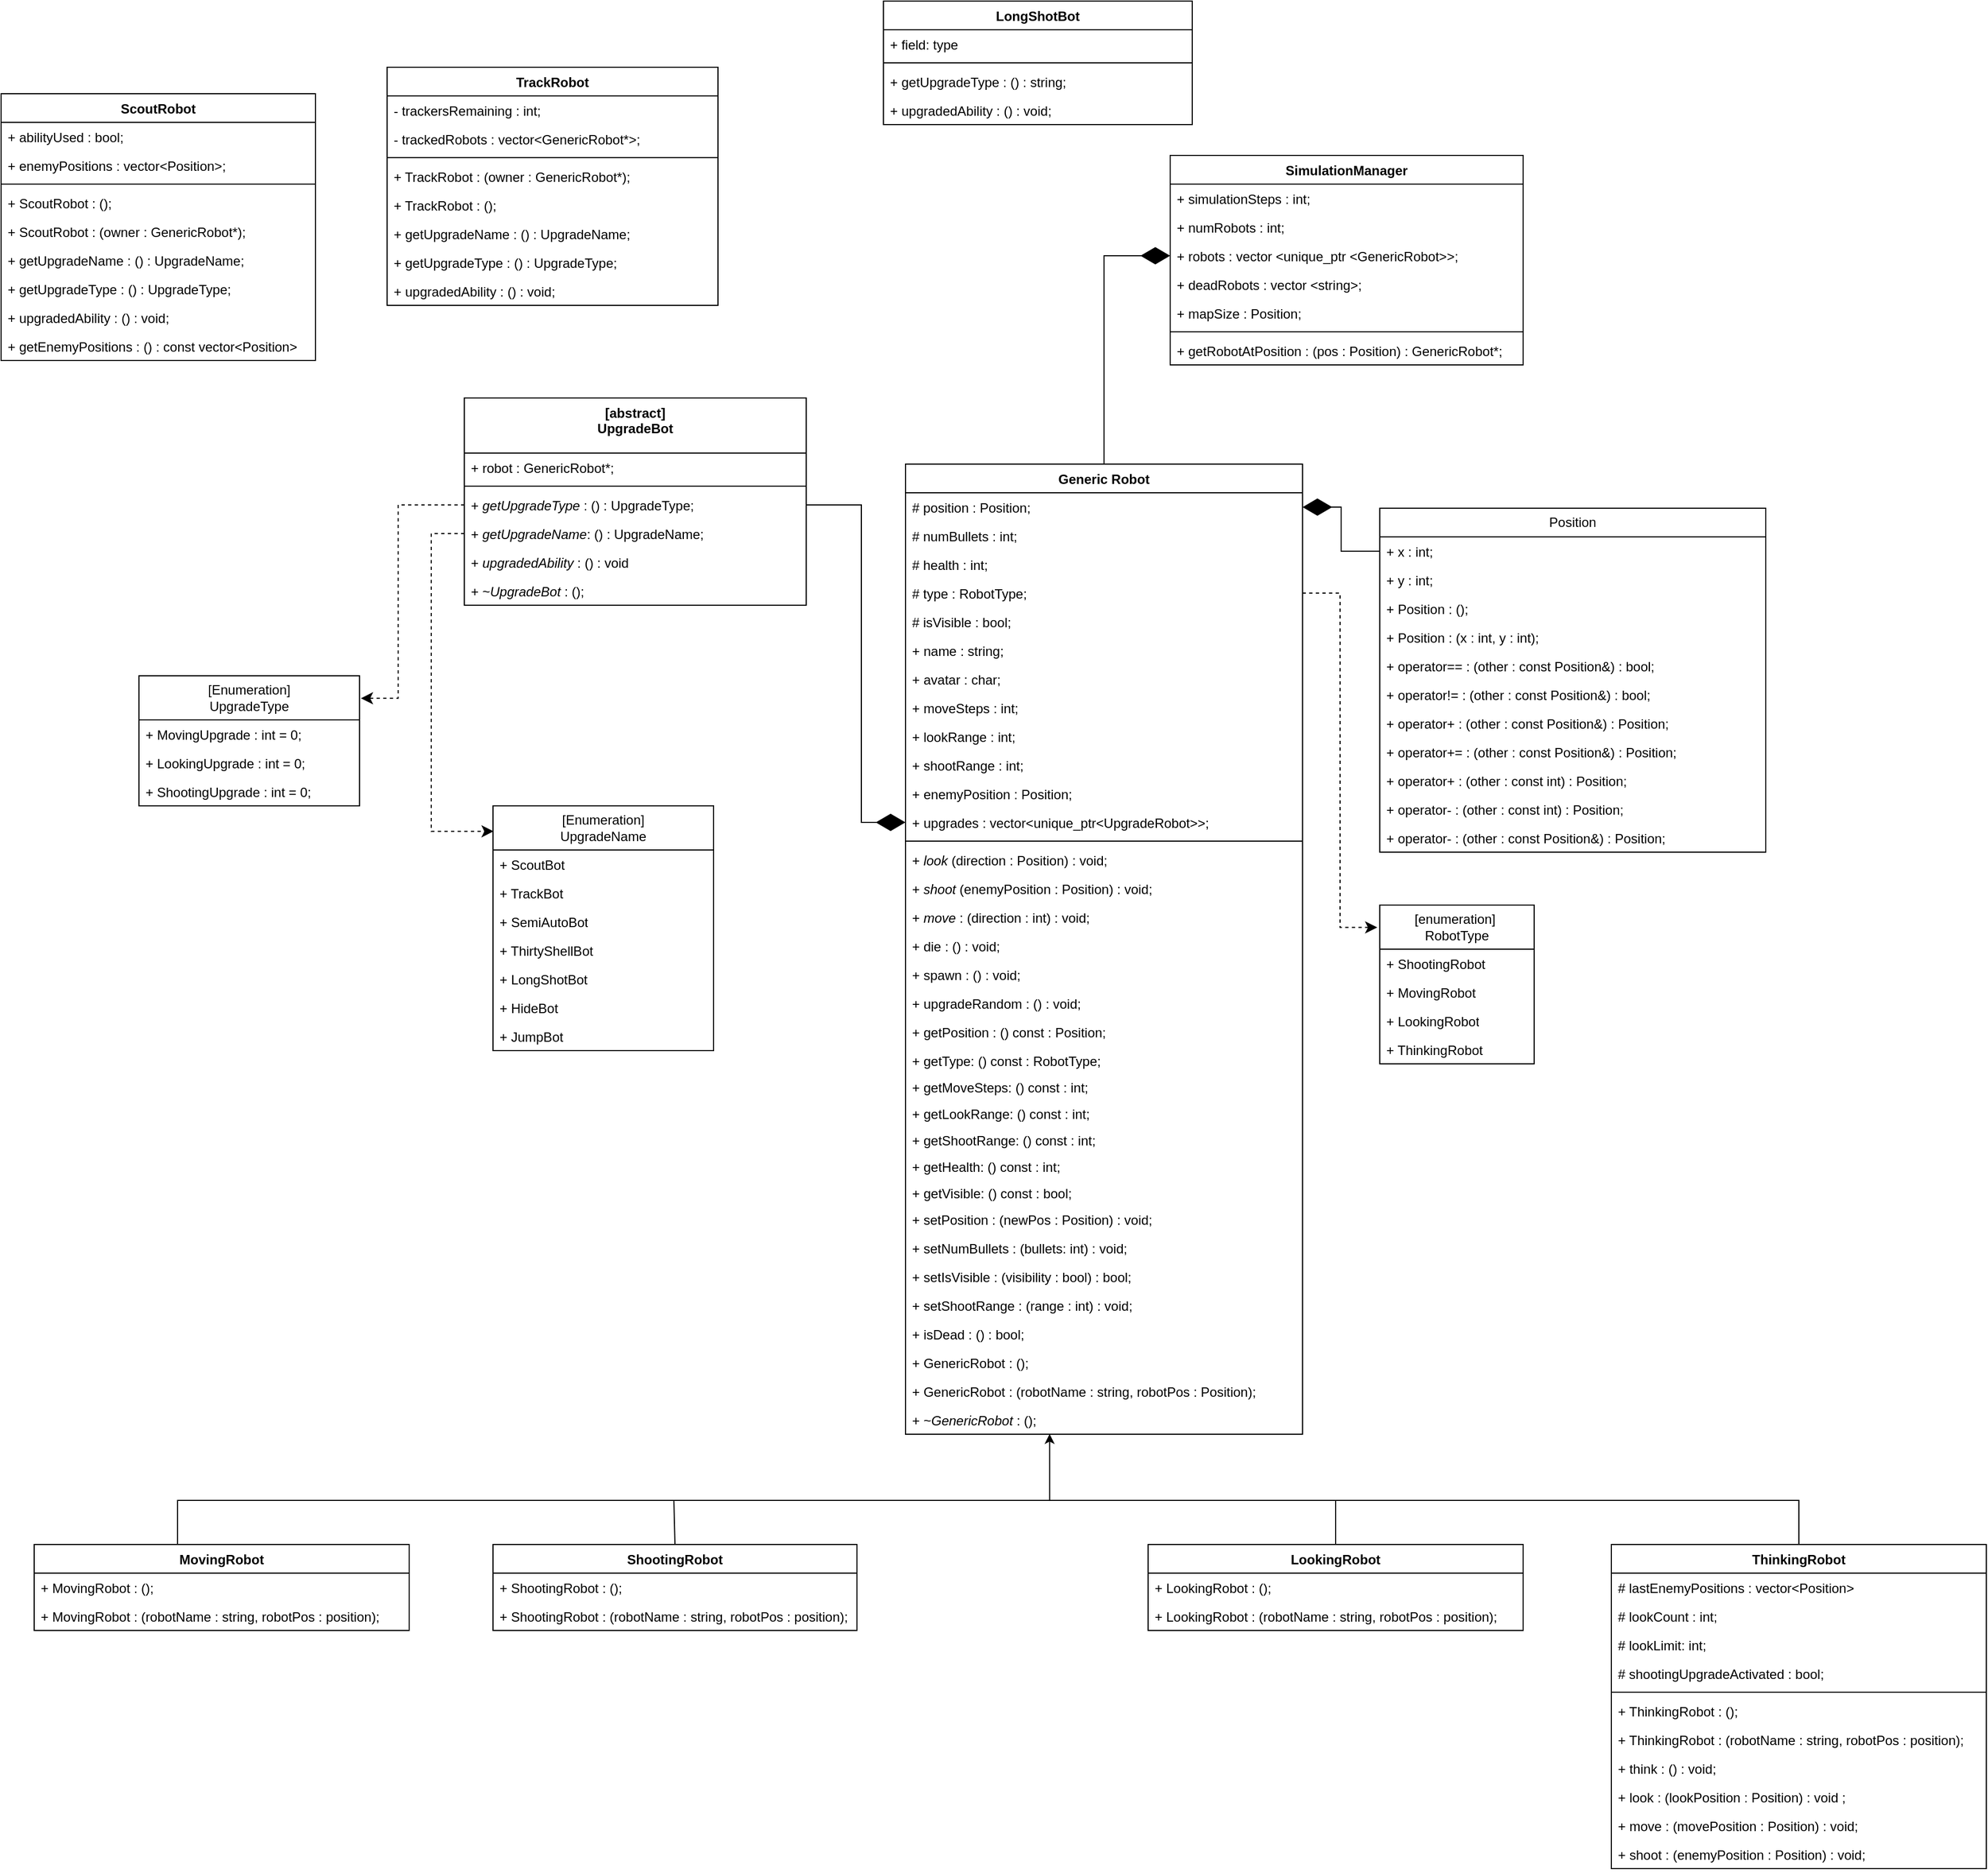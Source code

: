 <mxfile version="27.1.1">
  <diagram name="Page-1" id="opCcGq341DNbt-FzEkQ6">
    <mxGraphModel dx="1556" dy="1608" grid="1" gridSize="10" guides="1" tooltips="1" connect="1" arrows="1" fold="1" page="1" pageScale="1" pageWidth="850" pageHeight="1100" math="0" shadow="0">
      <root>
        <mxCell id="0" />
        <mxCell id="1" parent="0" />
        <mxCell id="jo4CeBIh-6-iTtw7Tc6J-8" value="Generic Robot" style="swimlane;fontStyle=1;align=center;verticalAlign=top;childLayout=stackLayout;horizontal=1;startSize=26;horizontalStack=0;resizeParent=1;resizeParentMax=0;resizeLast=0;collapsible=1;marginBottom=0;whiteSpace=wrap;html=1;" parent="1" vertex="1">
          <mxGeometry x="270" y="-270" width="360" height="880" as="geometry" />
        </mxCell>
        <mxCell id="jo4CeBIh-6-iTtw7Tc6J-9" value="# position : Position;" style="text;strokeColor=none;fillColor=none;align=left;verticalAlign=top;spacingLeft=4;spacingRight=4;overflow=hidden;rotatable=0;points=[[0,0.5],[1,0.5]];portConstraint=eastwest;whiteSpace=wrap;html=1;" parent="jo4CeBIh-6-iTtw7Tc6J-8" vertex="1">
          <mxGeometry y="26" width="360" height="26" as="geometry" />
        </mxCell>
        <mxCell id="jo4CeBIh-6-iTtw7Tc6J-19" value="# numBullets : int;" style="text;strokeColor=none;fillColor=none;align=left;verticalAlign=top;spacingLeft=4;spacingRight=4;overflow=hidden;rotatable=0;points=[[0,0.5],[1,0.5]];portConstraint=eastwest;whiteSpace=wrap;html=1;" parent="jo4CeBIh-6-iTtw7Tc6J-8" vertex="1">
          <mxGeometry y="52" width="360" height="26" as="geometry" />
        </mxCell>
        <mxCell id="jo4CeBIh-6-iTtw7Tc6J-15" value="# health : int;" style="text;strokeColor=none;fillColor=none;align=left;verticalAlign=top;spacingLeft=4;spacingRight=4;overflow=hidden;rotatable=0;points=[[0,0.5],[1,0.5]];portConstraint=eastwest;whiteSpace=wrap;html=1;" parent="jo4CeBIh-6-iTtw7Tc6J-8" vertex="1">
          <mxGeometry y="78" width="360" height="26" as="geometry" />
        </mxCell>
        <mxCell id="kiu2ifzTTNZSJJnd6o4B-6" value="# type : RobotType;" style="text;strokeColor=none;fillColor=none;align=left;verticalAlign=top;spacingLeft=4;spacingRight=4;overflow=hidden;rotatable=0;points=[[0,0.5],[1,0.5]];portConstraint=eastwest;whiteSpace=wrap;html=1;" parent="jo4CeBIh-6-iTtw7Tc6J-8" vertex="1">
          <mxGeometry y="104" width="360" height="26" as="geometry" />
        </mxCell>
        <mxCell id="xxYmKq4oyaZUA1vhkRWQ-1" value="# isVisible : bool;" style="text;strokeColor=none;fillColor=none;align=left;verticalAlign=top;spacingLeft=4;spacingRight=4;overflow=hidden;rotatable=0;points=[[0,0.5],[1,0.5]];portConstraint=eastwest;whiteSpace=wrap;html=1;" vertex="1" parent="jo4CeBIh-6-iTtw7Tc6J-8">
          <mxGeometry y="130" width="360" height="26" as="geometry" />
        </mxCell>
        <mxCell id="xxYmKq4oyaZUA1vhkRWQ-4" value="+ name : string;" style="text;strokeColor=none;fillColor=none;align=left;verticalAlign=top;spacingLeft=4;spacingRight=4;overflow=hidden;rotatable=0;points=[[0,0.5],[1,0.5]];portConstraint=eastwest;whiteSpace=wrap;html=1;" vertex="1" parent="jo4CeBIh-6-iTtw7Tc6J-8">
          <mxGeometry y="156" width="360" height="26" as="geometry" />
        </mxCell>
        <mxCell id="xxYmKq4oyaZUA1vhkRWQ-31" value="+ avatar : char;" style="text;strokeColor=none;fillColor=none;align=left;verticalAlign=top;spacingLeft=4;spacingRight=4;overflow=hidden;rotatable=0;points=[[0,0.5],[1,0.5]];portConstraint=eastwest;whiteSpace=wrap;html=1;" vertex="1" parent="jo4CeBIh-6-iTtw7Tc6J-8">
          <mxGeometry y="182" width="360" height="26" as="geometry" />
        </mxCell>
        <mxCell id="kiu2ifzTTNZSJJnd6o4B-5" value="+ moveSteps : int;" style="text;strokeColor=none;fillColor=none;align=left;verticalAlign=top;spacingLeft=4;spacingRight=4;overflow=hidden;rotatable=0;points=[[0,0.5],[1,0.5]];portConstraint=eastwest;whiteSpace=wrap;html=1;" parent="jo4CeBIh-6-iTtw7Tc6J-8" vertex="1">
          <mxGeometry y="208" width="360" height="26" as="geometry" />
        </mxCell>
        <mxCell id="xxYmKq4oyaZUA1vhkRWQ-2" value="+ lookRange : int;" style="text;strokeColor=none;fillColor=none;align=left;verticalAlign=top;spacingLeft=4;spacingRight=4;overflow=hidden;rotatable=0;points=[[0,0.5],[1,0.5]];portConstraint=eastwest;whiteSpace=wrap;html=1;" vertex="1" parent="jo4CeBIh-6-iTtw7Tc6J-8">
          <mxGeometry y="234" width="360" height="26" as="geometry" />
        </mxCell>
        <mxCell id="xxYmKq4oyaZUA1vhkRWQ-3" value="+ shootRange : int;" style="text;strokeColor=none;fillColor=none;align=left;verticalAlign=top;spacingLeft=4;spacingRight=4;overflow=hidden;rotatable=0;points=[[0,0.5],[1,0.5]];portConstraint=eastwest;whiteSpace=wrap;html=1;" vertex="1" parent="jo4CeBIh-6-iTtw7Tc6J-8">
          <mxGeometry y="260" width="360" height="26" as="geometry" />
        </mxCell>
        <mxCell id="kiu2ifzTTNZSJJnd6o4B-7" value="+ enemyPosition : Position;" style="text;strokeColor=none;fillColor=none;align=left;verticalAlign=top;spacingLeft=4;spacingRight=4;overflow=hidden;rotatable=0;points=[[0,0.5],[1,0.5]];portConstraint=eastwest;whiteSpace=wrap;html=1;" parent="jo4CeBIh-6-iTtw7Tc6J-8" vertex="1">
          <mxGeometry y="286" width="360" height="26" as="geometry" />
        </mxCell>
        <mxCell id="kiu2ifzTTNZSJJnd6o4B-8" value="+ upgrades : vector&amp;lt;unique_ptr&amp;lt;UpgradeRobot&amp;gt;&amp;gt;;" style="text;strokeColor=none;fillColor=none;align=left;verticalAlign=top;spacingLeft=4;spacingRight=4;overflow=hidden;rotatable=0;points=[[0,0.5],[1,0.5]];portConstraint=eastwest;whiteSpace=wrap;html=1;" parent="jo4CeBIh-6-iTtw7Tc6J-8" vertex="1">
          <mxGeometry y="312" width="360" height="26" as="geometry" />
        </mxCell>
        <mxCell id="jo4CeBIh-6-iTtw7Tc6J-10" value="" style="line;strokeWidth=1;fillColor=none;align=left;verticalAlign=middle;spacingTop=-1;spacingLeft=3;spacingRight=3;rotatable=0;labelPosition=right;points=[];portConstraint=eastwest;strokeColor=inherit;" parent="jo4CeBIh-6-iTtw7Tc6J-8" vertex="1">
          <mxGeometry y="338" width="360" height="8" as="geometry" />
        </mxCell>
        <mxCell id="jo4CeBIh-6-iTtw7Tc6J-11" value="+ &lt;i&gt;look &lt;/i&gt;(direction : Position) : &lt;span style=&quot;background-color: transparent; color: light-dark(rgb(0, 0, 0), rgb(255, 255, 255));&quot;&gt;void;&lt;/span&gt;" style="text;strokeColor=none;fillColor=none;align=left;verticalAlign=top;spacingLeft=4;spacingRight=4;overflow=hidden;rotatable=0;points=[[0,0.5],[1,0.5]];portConstraint=eastwest;whiteSpace=wrap;html=1;" parent="jo4CeBIh-6-iTtw7Tc6J-8" vertex="1">
          <mxGeometry y="346" width="360" height="26" as="geometry" />
        </mxCell>
        <mxCell id="jo4CeBIh-6-iTtw7Tc6J-12" value="+ &lt;i&gt;shoot &lt;/i&gt;(enemyPosition : Position) : void;" style="text;strokeColor=none;fillColor=none;align=left;verticalAlign=top;spacingLeft=4;spacingRight=4;overflow=hidden;rotatable=0;points=[[0,0.5],[1,0.5]];portConstraint=eastwest;whiteSpace=wrap;html=1;" parent="jo4CeBIh-6-iTtw7Tc6J-8" vertex="1">
          <mxGeometry y="372" width="360" height="26" as="geometry" />
        </mxCell>
        <mxCell id="TCzFSlDF13JqIAByZluW-29" value="&lt;div&gt;+ &lt;i&gt;move &lt;/i&gt;: (direction : int) : void;&lt;/div&gt;" style="text;strokeColor=none;fillColor=none;align=left;verticalAlign=top;spacingLeft=4;spacingRight=4;overflow=hidden;rotatable=0;points=[[0,0.5,0,0,0],[1,0.5,0,0,0]];portConstraint=eastwest;whiteSpace=wrap;html=1;" parent="jo4CeBIh-6-iTtw7Tc6J-8" vertex="1">
          <mxGeometry y="398" width="360" height="26" as="geometry" />
        </mxCell>
        <mxCell id="xxYmKq4oyaZUA1vhkRWQ-32" value="&lt;div&gt;+ die : () : void;&lt;/div&gt;" style="text;strokeColor=none;fillColor=none;align=left;verticalAlign=top;spacingLeft=4;spacingRight=4;overflow=hidden;rotatable=0;points=[[0,0.5,0,0,0],[1,0.5,0,0,0]];portConstraint=eastwest;whiteSpace=wrap;html=1;" vertex="1" parent="jo4CeBIh-6-iTtw7Tc6J-8">
          <mxGeometry y="424" width="360" height="26" as="geometry" />
        </mxCell>
        <mxCell id="xxYmKq4oyaZUA1vhkRWQ-33" value="&lt;div&gt;+ spawn : () : void;&lt;/div&gt;" style="text;strokeColor=none;fillColor=none;align=left;verticalAlign=top;spacingLeft=4;spacingRight=4;overflow=hidden;rotatable=0;points=[[0,0.5,0,0,0],[1,0.5,0,0,0]];portConstraint=eastwest;whiteSpace=wrap;html=1;" vertex="1" parent="jo4CeBIh-6-iTtw7Tc6J-8">
          <mxGeometry y="450" width="360" height="26" as="geometry" />
        </mxCell>
        <mxCell id="xxYmKq4oyaZUA1vhkRWQ-34" value="&lt;div&gt;+ upgradeRandom : () : void;&lt;/div&gt;" style="text;strokeColor=none;fillColor=none;align=left;verticalAlign=top;spacingLeft=4;spacingRight=4;overflow=hidden;rotatable=0;points=[[0,0.5,0,0,0],[1,0.5,0,0,0]];portConstraint=eastwest;whiteSpace=wrap;html=1;" vertex="1" parent="jo4CeBIh-6-iTtw7Tc6J-8">
          <mxGeometry y="476" width="360" height="26" as="geometry" />
        </mxCell>
        <mxCell id="TCzFSlDF13JqIAByZluW-28" value="+ getPosition : () const : Position;&lt;div&gt;&lt;br&gt;&lt;/div&gt;" style="text;strokeColor=none;fillColor=none;align=left;verticalAlign=top;spacingLeft=4;spacingRight=4;overflow=hidden;rotatable=0;points=[[0,0.5],[1,0.5]];portConstraint=eastwest;whiteSpace=wrap;html=1;" parent="jo4CeBIh-6-iTtw7Tc6J-8" vertex="1">
          <mxGeometry y="502" width="360" height="26" as="geometry" />
        </mxCell>
        <mxCell id="xxYmKq4oyaZUA1vhkRWQ-35" value="+ getType: () const : RobotType;&lt;div&gt;&lt;br&gt;&lt;/div&gt;" style="text;strokeColor=none;fillColor=none;align=left;verticalAlign=top;spacingLeft=4;spacingRight=4;overflow=hidden;rotatable=0;points=[[0,0.5],[1,0.5]];portConstraint=eastwest;whiteSpace=wrap;html=1;" vertex="1" parent="jo4CeBIh-6-iTtw7Tc6J-8">
          <mxGeometry y="528" width="360" height="24" as="geometry" />
        </mxCell>
        <mxCell id="xxYmKq4oyaZUA1vhkRWQ-36" value="+ getMoveSteps: () const : int;&lt;div&gt;&lt;br&gt;&lt;/div&gt;" style="text;strokeColor=none;fillColor=none;align=left;verticalAlign=top;spacingLeft=4;spacingRight=4;overflow=hidden;rotatable=0;points=[[0,0.5],[1,0.5]];portConstraint=eastwest;whiteSpace=wrap;html=1;" vertex="1" parent="jo4CeBIh-6-iTtw7Tc6J-8">
          <mxGeometry y="552" width="360" height="24" as="geometry" />
        </mxCell>
        <mxCell id="xxYmKq4oyaZUA1vhkRWQ-37" value="+ getLookRange: () const : int;&lt;div&gt;&lt;br&gt;&lt;/div&gt;" style="text;strokeColor=none;fillColor=none;align=left;verticalAlign=top;spacingLeft=4;spacingRight=4;overflow=hidden;rotatable=0;points=[[0,0.5],[1,0.5]];portConstraint=eastwest;whiteSpace=wrap;html=1;" vertex="1" parent="jo4CeBIh-6-iTtw7Tc6J-8">
          <mxGeometry y="576" width="360" height="24" as="geometry" />
        </mxCell>
        <mxCell id="xxYmKq4oyaZUA1vhkRWQ-38" value="+ getShootRange: () const : int;&lt;div&gt;&lt;br&gt;&lt;/div&gt;" style="text;strokeColor=none;fillColor=none;align=left;verticalAlign=top;spacingLeft=4;spacingRight=4;overflow=hidden;rotatable=0;points=[[0,0.5],[1,0.5]];portConstraint=eastwest;whiteSpace=wrap;html=1;" vertex="1" parent="jo4CeBIh-6-iTtw7Tc6J-8">
          <mxGeometry y="600" width="360" height="24" as="geometry" />
        </mxCell>
        <mxCell id="xxYmKq4oyaZUA1vhkRWQ-39" value="+ getHealth: () const : int;&lt;div&gt;&lt;br&gt;&lt;/div&gt;" style="text;strokeColor=none;fillColor=none;align=left;verticalAlign=top;spacingLeft=4;spacingRight=4;overflow=hidden;rotatable=0;points=[[0,0.5],[1,0.5]];portConstraint=eastwest;whiteSpace=wrap;html=1;" vertex="1" parent="jo4CeBIh-6-iTtw7Tc6J-8">
          <mxGeometry y="624" width="360" height="24" as="geometry" />
        </mxCell>
        <mxCell id="xxYmKq4oyaZUA1vhkRWQ-40" value="+ getVisible: () const : bool;&lt;div&gt;&lt;br&gt;&lt;/div&gt;" style="text;strokeColor=none;fillColor=none;align=left;verticalAlign=top;spacingLeft=4;spacingRight=4;overflow=hidden;rotatable=0;points=[[0,0.5],[1,0.5]];portConstraint=eastwest;whiteSpace=wrap;html=1;" vertex="1" parent="jo4CeBIh-6-iTtw7Tc6J-8">
          <mxGeometry y="648" width="360" height="24" as="geometry" />
        </mxCell>
        <mxCell id="YIjotV5RAUvXDinl-UVa-25" value="+ setPosition : (newPos : Position) : void;&lt;div&gt;&lt;br&gt;&lt;/div&gt;" style="text;strokeColor=none;fillColor=none;align=left;verticalAlign=top;spacingLeft=4;spacingRight=4;overflow=hidden;rotatable=0;points=[[0,0.5],[1,0.5]];portConstraint=eastwest;whiteSpace=wrap;html=1;" parent="jo4CeBIh-6-iTtw7Tc6J-8" vertex="1">
          <mxGeometry y="672" width="360" height="26" as="geometry" />
        </mxCell>
        <mxCell id="xxYmKq4oyaZUA1vhkRWQ-41" value="+ setNumBullets : (bullets: int) : void;&lt;div&gt;&lt;br&gt;&lt;/div&gt;" style="text;strokeColor=none;fillColor=none;align=left;verticalAlign=top;spacingLeft=4;spacingRight=4;overflow=hidden;rotatable=0;points=[[0,0.5],[1,0.5]];portConstraint=eastwest;whiteSpace=wrap;html=1;" vertex="1" parent="jo4CeBIh-6-iTtw7Tc6J-8">
          <mxGeometry y="698" width="360" height="26" as="geometry" />
        </mxCell>
        <mxCell id="xxYmKq4oyaZUA1vhkRWQ-42" value="+ setIsVisible : (visibility : bool) : bool;" style="text;strokeColor=none;fillColor=none;align=left;verticalAlign=top;spacingLeft=4;spacingRight=4;overflow=hidden;rotatable=0;points=[[0,0.5],[1,0.5]];portConstraint=eastwest;whiteSpace=wrap;html=1;" vertex="1" parent="jo4CeBIh-6-iTtw7Tc6J-8">
          <mxGeometry y="724" width="360" height="26" as="geometry" />
        </mxCell>
        <mxCell id="xxYmKq4oyaZUA1vhkRWQ-74" value="+ setShootRange : (range : int) : void;" style="text;strokeColor=none;fillColor=none;align=left;verticalAlign=top;spacingLeft=4;spacingRight=4;overflow=hidden;rotatable=0;points=[[0,0.5],[1,0.5]];portConstraint=eastwest;whiteSpace=wrap;html=1;" vertex="1" parent="jo4CeBIh-6-iTtw7Tc6J-8">
          <mxGeometry y="750" width="360" height="26" as="geometry" />
        </mxCell>
        <mxCell id="kiu2ifzTTNZSJJnd6o4B-4" value="+ isDead : () : bool;" style="text;strokeColor=none;fillColor=none;align=left;verticalAlign=top;spacingLeft=4;spacingRight=4;overflow=hidden;rotatable=0;points=[[0,0.5],[1,0.5]];portConstraint=eastwest;whiteSpace=wrap;html=1;" parent="jo4CeBIh-6-iTtw7Tc6J-8" vertex="1">
          <mxGeometry y="776" width="360" height="26" as="geometry" />
        </mxCell>
        <mxCell id="xxYmKq4oyaZUA1vhkRWQ-75" value="+ GenericRobot : ();" style="text;strokeColor=none;fillColor=none;align=left;verticalAlign=top;spacingLeft=4;spacingRight=4;overflow=hidden;rotatable=0;points=[[0,0.5],[1,0.5]];portConstraint=eastwest;whiteSpace=wrap;html=1;" vertex="1" parent="jo4CeBIh-6-iTtw7Tc6J-8">
          <mxGeometry y="802" width="360" height="26" as="geometry" />
        </mxCell>
        <mxCell id="xxYmKq4oyaZUA1vhkRWQ-76" value="+ GenericRobot : (robotName : string, robotPos : Position);" style="text;strokeColor=none;fillColor=none;align=left;verticalAlign=top;spacingLeft=4;spacingRight=4;overflow=hidden;rotatable=0;points=[[0,0.5],[1,0.5]];portConstraint=eastwest;whiteSpace=wrap;html=1;" vertex="1" parent="jo4CeBIh-6-iTtw7Tc6J-8">
          <mxGeometry y="828" width="360" height="26" as="geometry" />
        </mxCell>
        <mxCell id="xxYmKq4oyaZUA1vhkRWQ-77" value="+ ~&lt;i&gt;GenericRobot&lt;/i&gt; : ();" style="text;strokeColor=none;fillColor=none;align=left;verticalAlign=top;spacingLeft=4;spacingRight=4;overflow=hidden;rotatable=0;points=[[0,0.5],[1,0.5]];portConstraint=eastwest;whiteSpace=wrap;html=1;" vertex="1" parent="jo4CeBIh-6-iTtw7Tc6J-8">
          <mxGeometry y="854" width="360" height="26" as="geometry" />
        </mxCell>
        <mxCell id="TCzFSlDF13JqIAByZluW-1" value="Position" style="swimlane;fontStyle=0;childLayout=stackLayout;horizontal=1;startSize=26;fillColor=none;horizontalStack=0;resizeParent=1;resizeParentMax=0;resizeLast=0;collapsible=1;marginBottom=0;whiteSpace=wrap;html=1;" parent="1" vertex="1">
          <mxGeometry x="700" y="-230" width="350" height="312" as="geometry" />
        </mxCell>
        <mxCell id="TCzFSlDF13JqIAByZluW-2" value="+ x : int;" style="text;strokeColor=none;fillColor=none;align=left;verticalAlign=top;spacingLeft=4;spacingRight=4;overflow=hidden;rotatable=0;points=[[0,0.5],[1,0.5]];portConstraint=eastwest;whiteSpace=wrap;html=1;" parent="TCzFSlDF13JqIAByZluW-1" vertex="1">
          <mxGeometry y="26" width="350" height="26" as="geometry" />
        </mxCell>
        <mxCell id="TCzFSlDF13JqIAByZluW-3" value="+ y : int;" style="text;strokeColor=none;fillColor=none;align=left;verticalAlign=top;spacingLeft=4;spacingRight=4;overflow=hidden;rotatable=0;points=[[0,0.5],[1,0.5]];portConstraint=eastwest;whiteSpace=wrap;html=1;" parent="TCzFSlDF13JqIAByZluW-1" vertex="1">
          <mxGeometry y="52" width="350" height="26" as="geometry" />
        </mxCell>
        <mxCell id="xxYmKq4oyaZUA1vhkRWQ-15" value="+ Position : ();&lt;div&gt;&lt;br&gt;&lt;/div&gt;" style="text;strokeColor=none;fillColor=none;align=left;verticalAlign=top;spacingLeft=4;spacingRight=4;overflow=hidden;rotatable=0;points=[[0,0.5],[1,0.5]];portConstraint=eastwest;whiteSpace=wrap;html=1;" vertex="1" parent="TCzFSlDF13JqIAByZluW-1">
          <mxGeometry y="78" width="350" height="26" as="geometry" />
        </mxCell>
        <mxCell id="xxYmKq4oyaZUA1vhkRWQ-16" value="+ Position : (x : int, y : int);&lt;div&gt;&lt;br&gt;&lt;/div&gt;" style="text;strokeColor=none;fillColor=none;align=left;verticalAlign=top;spacingLeft=4;spacingRight=4;overflow=hidden;rotatable=0;points=[[0,0.5],[1,0.5]];portConstraint=eastwest;whiteSpace=wrap;html=1;" vertex="1" parent="TCzFSlDF13JqIAByZluW-1">
          <mxGeometry y="104" width="350" height="26" as="geometry" />
        </mxCell>
        <mxCell id="xxYmKq4oyaZUA1vhkRWQ-18" value="&lt;div&gt;+ operator== : (other : const Position&amp;amp;) : bool;&lt;/div&gt;" style="text;strokeColor=none;fillColor=none;align=left;verticalAlign=top;spacingLeft=4;spacingRight=4;overflow=hidden;rotatable=0;points=[[0,0.5],[1,0.5]];portConstraint=eastwest;whiteSpace=wrap;html=1;" vertex="1" parent="TCzFSlDF13JqIAByZluW-1">
          <mxGeometry y="130" width="350" height="26" as="geometry" />
        </mxCell>
        <mxCell id="xxYmKq4oyaZUA1vhkRWQ-25" value="&lt;div&gt;+ operator!= : (other : const Position&amp;amp;) : bool;&lt;/div&gt;" style="text;strokeColor=none;fillColor=none;align=left;verticalAlign=top;spacingLeft=4;spacingRight=4;overflow=hidden;rotatable=0;points=[[0,0.5],[1,0.5]];portConstraint=eastwest;whiteSpace=wrap;html=1;" vertex="1" parent="TCzFSlDF13JqIAByZluW-1">
          <mxGeometry y="156" width="350" height="26" as="geometry" />
        </mxCell>
        <mxCell id="xxYmKq4oyaZUA1vhkRWQ-26" value="&lt;div&gt;+ operator+ : (other : const Position&amp;amp;) : Position;&lt;/div&gt;" style="text;strokeColor=none;fillColor=none;align=left;verticalAlign=top;spacingLeft=4;spacingRight=4;overflow=hidden;rotatable=0;points=[[0,0.5],[1,0.5]];portConstraint=eastwest;whiteSpace=wrap;html=1;" vertex="1" parent="TCzFSlDF13JqIAByZluW-1">
          <mxGeometry y="182" width="350" height="26" as="geometry" />
        </mxCell>
        <mxCell id="xxYmKq4oyaZUA1vhkRWQ-30" value="&lt;div&gt;+ operator+= : (other : const Position&amp;amp;) : Position;&lt;/div&gt;" style="text;strokeColor=none;fillColor=none;align=left;verticalAlign=top;spacingLeft=4;spacingRight=4;overflow=hidden;rotatable=0;points=[[0,0.5],[1,0.5]];portConstraint=eastwest;whiteSpace=wrap;html=1;" vertex="1" parent="TCzFSlDF13JqIAByZluW-1">
          <mxGeometry y="208" width="350" height="26" as="geometry" />
        </mxCell>
        <mxCell id="xxYmKq4oyaZUA1vhkRWQ-27" value="&lt;div&gt;+ operator+ : (other : const int) : Position;&lt;/div&gt;" style="text;strokeColor=none;fillColor=none;align=left;verticalAlign=top;spacingLeft=4;spacingRight=4;overflow=hidden;rotatable=0;points=[[0,0.5],[1,0.5]];portConstraint=eastwest;whiteSpace=wrap;html=1;" vertex="1" parent="TCzFSlDF13JqIAByZluW-1">
          <mxGeometry y="234" width="350" height="26" as="geometry" />
        </mxCell>
        <mxCell id="xxYmKq4oyaZUA1vhkRWQ-29" value="&lt;div&gt;+ operator- : (other : const int) : Position;&lt;/div&gt;" style="text;strokeColor=none;fillColor=none;align=left;verticalAlign=top;spacingLeft=4;spacingRight=4;overflow=hidden;rotatable=0;points=[[0,0.5],[1,0.5]];portConstraint=eastwest;whiteSpace=wrap;html=1;" vertex="1" parent="TCzFSlDF13JqIAByZluW-1">
          <mxGeometry y="260" width="350" height="26" as="geometry" />
        </mxCell>
        <mxCell id="xxYmKq4oyaZUA1vhkRWQ-28" value="+ operator- : (other : const Position&amp;amp;) : Position;" style="text;strokeColor=none;fillColor=none;align=left;verticalAlign=top;spacingLeft=4;spacingRight=4;overflow=hidden;rotatable=0;points=[[0,0.5],[1,0.5]];portConstraint=eastwest;whiteSpace=wrap;html=1;" vertex="1" parent="TCzFSlDF13JqIAByZluW-1">
          <mxGeometry y="286" width="350" height="26" as="geometry" />
        </mxCell>
        <mxCell id="TCzFSlDF13JqIAByZluW-12" style="edgeStyle=orthogonalEdgeStyle;rounded=0;orthogonalLoop=1;jettySize=auto;html=1;entryX=0.363;entryY=0.989;entryDx=0;entryDy=0;entryPerimeter=0;" parent="1" source="TCzFSlDF13JqIAByZluW-7" target="xxYmKq4oyaZUA1vhkRWQ-77" edge="1">
          <mxGeometry relative="1" as="geometry">
            <mxPoint x="400" y="600" as="targetPoint" />
            <Array as="points">
              <mxPoint x="-390" y="670" />
              <mxPoint x="401" y="670" />
            </Array>
          </mxGeometry>
        </mxCell>
        <mxCell id="TCzFSlDF13JqIAByZluW-7" value="MovingRobot" style="swimlane;fontStyle=1;align=center;verticalAlign=top;childLayout=stackLayout;horizontal=1;startSize=26;horizontalStack=0;resizeParent=1;resizeParentMax=0;resizeLast=0;collapsible=1;marginBottom=0;whiteSpace=wrap;html=1;" parent="1" vertex="1">
          <mxGeometry x="-520" y="710" width="340" height="78" as="geometry" />
        </mxCell>
        <mxCell id="TCzFSlDF13JqIAByZluW-10" value="+ MovingRobot : ();" style="text;strokeColor=none;fillColor=none;align=left;verticalAlign=top;spacingLeft=4;spacingRight=4;overflow=hidden;rotatable=0;points=[[0,0.5],[1,0.5]];portConstraint=eastwest;whiteSpace=wrap;html=1;" parent="TCzFSlDF13JqIAByZluW-7" vertex="1">
          <mxGeometry y="26" width="340" height="26" as="geometry" />
        </mxCell>
        <mxCell id="xxYmKq4oyaZUA1vhkRWQ-78" value="+ MovingRobot : (robotName : string, robotPos : position);" style="text;strokeColor=none;fillColor=none;align=left;verticalAlign=top;spacingLeft=4;spacingRight=4;overflow=hidden;rotatable=0;points=[[0,0.5],[1,0.5]];portConstraint=eastwest;whiteSpace=wrap;html=1;" vertex="1" parent="TCzFSlDF13JqIAByZluW-7">
          <mxGeometry y="52" width="340" height="26" as="geometry" />
        </mxCell>
        <mxCell id="TCzFSlDF13JqIAByZluW-13" value="ShootingRobot" style="swimlane;fontStyle=1;align=center;verticalAlign=top;childLayout=stackLayout;horizontal=1;startSize=26;horizontalStack=0;resizeParent=1;resizeParentMax=0;resizeLast=0;collapsible=1;marginBottom=0;whiteSpace=wrap;html=1;" parent="1" vertex="1">
          <mxGeometry x="-104" y="710" width="330" height="78" as="geometry" />
        </mxCell>
        <mxCell id="TCzFSlDF13JqIAByZluW-16" value="+ ShootingRobot : ();" style="text;strokeColor=none;fillColor=none;align=left;verticalAlign=top;spacingLeft=4;spacingRight=4;overflow=hidden;rotatable=0;points=[[0,0.5],[1,0.5]];portConstraint=eastwest;whiteSpace=wrap;html=1;" parent="TCzFSlDF13JqIAByZluW-13" vertex="1">
          <mxGeometry y="26" width="330" height="26" as="geometry" />
        </mxCell>
        <mxCell id="xxYmKq4oyaZUA1vhkRWQ-79" value="+ ShootingRobot : (robotName : string, robotPos : position);" style="text;strokeColor=none;fillColor=none;align=left;verticalAlign=top;spacingLeft=4;spacingRight=4;overflow=hidden;rotatable=0;points=[[0,0.5],[1,0.5]];portConstraint=eastwest;whiteSpace=wrap;html=1;" vertex="1" parent="TCzFSlDF13JqIAByZluW-13">
          <mxGeometry y="52" width="330" height="26" as="geometry" />
        </mxCell>
        <mxCell id="TCzFSlDF13JqIAByZluW-17" value="LookingRobot" style="swimlane;fontStyle=1;align=center;verticalAlign=top;childLayout=stackLayout;horizontal=1;startSize=26;horizontalStack=0;resizeParent=1;resizeParentMax=0;resizeLast=0;collapsible=1;marginBottom=0;whiteSpace=wrap;html=1;" parent="1" vertex="1">
          <mxGeometry x="490" y="710" width="340" height="78" as="geometry" />
        </mxCell>
        <mxCell id="TCzFSlDF13JqIAByZluW-20" value="+ LookingRobot : ();" style="text;strokeColor=none;fillColor=none;align=left;verticalAlign=top;spacingLeft=4;spacingRight=4;overflow=hidden;rotatable=0;points=[[0,0.5],[1,0.5]];portConstraint=eastwest;whiteSpace=wrap;html=1;" parent="TCzFSlDF13JqIAByZluW-17" vertex="1">
          <mxGeometry y="26" width="340" height="26" as="geometry" />
        </mxCell>
        <mxCell id="xxYmKq4oyaZUA1vhkRWQ-81" value="+ LookingRobot : (robotName : string, robotPos : position);" style="text;strokeColor=none;fillColor=none;align=left;verticalAlign=top;spacingLeft=4;spacingRight=4;overflow=hidden;rotatable=0;points=[[0,0.5],[1,0.5]];portConstraint=eastwest;whiteSpace=wrap;html=1;" vertex="1" parent="TCzFSlDF13JqIAByZluW-17">
          <mxGeometry y="52" width="340" height="26" as="geometry" />
        </mxCell>
        <mxCell id="TCzFSlDF13JqIAByZluW-21" value="" style="endArrow=none;html=1;rounded=0;exitX=0.5;exitY=0;exitDx=0;exitDy=0;" parent="1" source="TCzFSlDF13JqIAByZluW-13" edge="1">
          <mxGeometry width="50" height="50" relative="1" as="geometry">
            <mxPoint x="200" y="750" as="sourcePoint" />
            <mxPoint x="60" y="670" as="targetPoint" />
          </mxGeometry>
        </mxCell>
        <mxCell id="TCzFSlDF13JqIAByZluW-22" value="ThinkingRobot" style="swimlane;fontStyle=1;align=center;verticalAlign=top;childLayout=stackLayout;horizontal=1;startSize=26;horizontalStack=0;resizeParent=1;resizeParentMax=0;resizeLast=0;collapsible=1;marginBottom=0;whiteSpace=wrap;html=1;" parent="1" vertex="1">
          <mxGeometry x="910" y="710" width="340" height="294" as="geometry" />
        </mxCell>
        <mxCell id="TCzFSlDF13JqIAByZluW-23" value="# lastEnemyPositions : vector&amp;lt;Position&amp;gt;" style="text;strokeColor=none;fillColor=none;align=left;verticalAlign=top;spacingLeft=4;spacingRight=4;overflow=hidden;rotatable=0;points=[[0,0.5],[1,0.5]];portConstraint=eastwest;whiteSpace=wrap;html=1;" parent="TCzFSlDF13JqIAByZluW-22" vertex="1">
          <mxGeometry y="26" width="340" height="26" as="geometry" />
        </mxCell>
        <mxCell id="xxYmKq4oyaZUA1vhkRWQ-82" value="# lookCount : int;" style="text;strokeColor=none;fillColor=none;align=left;verticalAlign=top;spacingLeft=4;spacingRight=4;overflow=hidden;rotatable=0;points=[[0,0.5],[1,0.5]];portConstraint=eastwest;whiteSpace=wrap;html=1;" vertex="1" parent="TCzFSlDF13JqIAByZluW-22">
          <mxGeometry y="52" width="340" height="26" as="geometry" />
        </mxCell>
        <mxCell id="xxYmKq4oyaZUA1vhkRWQ-83" value="# lookLimit: int;" style="text;strokeColor=none;fillColor=none;align=left;verticalAlign=top;spacingLeft=4;spacingRight=4;overflow=hidden;rotatable=0;points=[[0,0.5],[1,0.5]];portConstraint=eastwest;whiteSpace=wrap;html=1;" vertex="1" parent="TCzFSlDF13JqIAByZluW-22">
          <mxGeometry y="78" width="340" height="26" as="geometry" />
        </mxCell>
        <mxCell id="xxYmKq4oyaZUA1vhkRWQ-84" value="# shootingUpgradeActivated : bool;" style="text;strokeColor=none;fillColor=none;align=left;verticalAlign=top;spacingLeft=4;spacingRight=4;overflow=hidden;rotatable=0;points=[[0,0.5],[1,0.5]];portConstraint=eastwest;whiteSpace=wrap;html=1;" vertex="1" parent="TCzFSlDF13JqIAByZluW-22">
          <mxGeometry y="104" width="340" height="26" as="geometry" />
        </mxCell>
        <mxCell id="TCzFSlDF13JqIAByZluW-24" value="" style="line;strokeWidth=1;fillColor=none;align=left;verticalAlign=middle;spacingTop=-1;spacingLeft=3;spacingRight=3;rotatable=0;labelPosition=right;points=[];portConstraint=eastwest;strokeColor=inherit;" parent="TCzFSlDF13JqIAByZluW-22" vertex="1">
          <mxGeometry y="130" width="340" height="8" as="geometry" />
        </mxCell>
        <mxCell id="TCzFSlDF13JqIAByZluW-25" value="+ ThinkingRobot : ();" style="text;strokeColor=none;fillColor=none;align=left;verticalAlign=top;spacingLeft=4;spacingRight=4;overflow=hidden;rotatable=0;points=[[0,0.5],[1,0.5]];portConstraint=eastwest;whiteSpace=wrap;html=1;" parent="TCzFSlDF13JqIAByZluW-22" vertex="1">
          <mxGeometry y="138" width="340" height="26" as="geometry" />
        </mxCell>
        <mxCell id="xxYmKq4oyaZUA1vhkRWQ-85" value="+ ThinkingRobot : (robotName : string, robotPos : position);" style="text;strokeColor=none;fillColor=none;align=left;verticalAlign=top;spacingLeft=4;spacingRight=4;overflow=hidden;rotatable=0;points=[[0,0.5],[1,0.5]];portConstraint=eastwest;whiteSpace=wrap;html=1;" vertex="1" parent="TCzFSlDF13JqIAByZluW-22">
          <mxGeometry y="164" width="340" height="26" as="geometry" />
        </mxCell>
        <mxCell id="xxYmKq4oyaZUA1vhkRWQ-86" value="+ think : () : void;" style="text;strokeColor=none;fillColor=none;align=left;verticalAlign=top;spacingLeft=4;spacingRight=4;overflow=hidden;rotatable=0;points=[[0,0.5],[1,0.5]];portConstraint=eastwest;whiteSpace=wrap;html=1;" vertex="1" parent="TCzFSlDF13JqIAByZluW-22">
          <mxGeometry y="190" width="340" height="26" as="geometry" />
        </mxCell>
        <mxCell id="xxYmKq4oyaZUA1vhkRWQ-87" value="+ look : (lookPosition : Position) : void ;" style="text;strokeColor=none;fillColor=none;align=left;verticalAlign=top;spacingLeft=4;spacingRight=4;overflow=hidden;rotatable=0;points=[[0,0.5],[1,0.5]];portConstraint=eastwest;whiteSpace=wrap;html=1;" vertex="1" parent="TCzFSlDF13JqIAByZluW-22">
          <mxGeometry y="216" width="340" height="26" as="geometry" />
        </mxCell>
        <mxCell id="xxYmKq4oyaZUA1vhkRWQ-88" value="+ move : (movePosition : Position) : void;" style="text;strokeColor=none;fillColor=none;align=left;verticalAlign=top;spacingLeft=4;spacingRight=4;overflow=hidden;rotatable=0;points=[[0,0.5],[1,0.5]];portConstraint=eastwest;whiteSpace=wrap;html=1;" vertex="1" parent="TCzFSlDF13JqIAByZluW-22">
          <mxGeometry y="242" width="340" height="26" as="geometry" />
        </mxCell>
        <mxCell id="xxYmKq4oyaZUA1vhkRWQ-89" value="+ shoot : (enemyPosition : Position) : void;" style="text;strokeColor=none;fillColor=none;align=left;verticalAlign=top;spacingLeft=4;spacingRight=4;overflow=hidden;rotatable=0;points=[[0,0.5],[1,0.5]];portConstraint=eastwest;whiteSpace=wrap;html=1;" vertex="1" parent="TCzFSlDF13JqIAByZluW-22">
          <mxGeometry y="268" width="340" height="26" as="geometry" />
        </mxCell>
        <mxCell id="TCzFSlDF13JqIAByZluW-26" value="" style="endArrow=none;html=1;rounded=0;exitX=0.5;exitY=0;exitDx=0;exitDy=0;edgeStyle=orthogonalEdgeStyle;" parent="1" source="TCzFSlDF13JqIAByZluW-22" edge="1">
          <mxGeometry width="50" height="50" relative="1" as="geometry">
            <mxPoint x="820" y="670" as="sourcePoint" />
            <mxPoint x="400" y="670" as="targetPoint" />
            <Array as="points">
              <mxPoint x="1080" y="670" />
            </Array>
          </mxGeometry>
        </mxCell>
        <mxCell id="TCzFSlDF13JqIAByZluW-27" value="" style="endArrow=none;html=1;rounded=0;exitX=0.5;exitY=0;exitDx=0;exitDy=0;" parent="1" source="TCzFSlDF13JqIAByZluW-17" edge="1">
          <mxGeometry width="50" height="50" relative="1" as="geometry">
            <mxPoint x="540" y="650" as="sourcePoint" />
            <mxPoint x="660" y="670" as="targetPoint" />
          </mxGeometry>
        </mxCell>
        <mxCell id="YIjotV5RAUvXDinl-UVa-9" value="LongShotBot" style="swimlane;fontStyle=1;align=center;verticalAlign=top;childLayout=stackLayout;horizontal=1;startSize=26;horizontalStack=0;resizeParent=1;resizeParentMax=0;resizeLast=0;collapsible=1;marginBottom=0;whiteSpace=wrap;html=1;" parent="1" vertex="1">
          <mxGeometry x="250" y="-690" width="280" height="112" as="geometry" />
        </mxCell>
        <mxCell id="YIjotV5RAUvXDinl-UVa-10" value="+ field: type" style="text;strokeColor=none;fillColor=none;align=left;verticalAlign=top;spacingLeft=4;spacingRight=4;overflow=hidden;rotatable=0;points=[[0,0.5],[1,0.5]];portConstraint=eastwest;whiteSpace=wrap;html=1;" parent="YIjotV5RAUvXDinl-UVa-9" vertex="1">
          <mxGeometry y="26" width="280" height="26" as="geometry" />
        </mxCell>
        <mxCell id="YIjotV5RAUvXDinl-UVa-11" value="" style="line;strokeWidth=1;fillColor=none;align=left;verticalAlign=middle;spacingTop=-1;spacingLeft=3;spacingRight=3;rotatable=0;labelPosition=right;points=[];portConstraint=eastwest;strokeColor=inherit;" parent="YIjotV5RAUvXDinl-UVa-9" vertex="1">
          <mxGeometry y="52" width="280" height="8" as="geometry" />
        </mxCell>
        <mxCell id="YIjotV5RAUvXDinl-UVa-12" value="+ getUpgradeType : () : string;" style="text;strokeColor=none;fillColor=none;align=left;verticalAlign=top;spacingLeft=4;spacingRight=4;overflow=hidden;rotatable=0;points=[[0,0.5],[1,0.5]];portConstraint=eastwest;whiteSpace=wrap;html=1;" parent="YIjotV5RAUvXDinl-UVa-9" vertex="1">
          <mxGeometry y="60" width="280" height="26" as="geometry" />
        </mxCell>
        <mxCell id="kiu2ifzTTNZSJJnd6o4B-1" value="+ upgradedAbility : () : void;" style="text;strokeColor=none;fillColor=none;align=left;verticalAlign=top;spacingLeft=4;spacingRight=4;overflow=hidden;rotatable=0;points=[[0,0.5],[1,0.5]];portConstraint=eastwest;whiteSpace=wrap;html=1;" parent="YIjotV5RAUvXDinl-UVa-9" vertex="1">
          <mxGeometry y="86" width="280" height="26" as="geometry" />
        </mxCell>
        <mxCell id="YIjotV5RAUvXDinl-UVa-17" value="SimulationManager" style="swimlane;fontStyle=1;align=center;verticalAlign=top;childLayout=stackLayout;horizontal=1;startSize=26;horizontalStack=0;resizeParent=1;resizeParentMax=0;resizeLast=0;collapsible=1;marginBottom=0;whiteSpace=wrap;html=1;" parent="1" vertex="1">
          <mxGeometry x="510" y="-550" width="320" height="190" as="geometry" />
        </mxCell>
        <mxCell id="YIjotV5RAUvXDinl-UVa-18" value="+ simulationSteps : int;" style="text;strokeColor=none;fillColor=none;align=left;verticalAlign=top;spacingLeft=4;spacingRight=4;overflow=hidden;rotatable=0;points=[[0,0.5],[1,0.5]];portConstraint=eastwest;whiteSpace=wrap;html=1;" parent="YIjotV5RAUvXDinl-UVa-17" vertex="1">
          <mxGeometry y="26" width="320" height="26" as="geometry" />
        </mxCell>
        <mxCell id="xxYmKq4oyaZUA1vhkRWQ-114" value="+ numRobots : int;" style="text;strokeColor=none;fillColor=none;align=left;verticalAlign=top;spacingLeft=4;spacingRight=4;overflow=hidden;rotatable=0;points=[[0,0.5],[1,0.5]];portConstraint=eastwest;whiteSpace=wrap;html=1;" vertex="1" parent="YIjotV5RAUvXDinl-UVa-17">
          <mxGeometry y="52" width="320" height="26" as="geometry" />
        </mxCell>
        <mxCell id="xxYmKq4oyaZUA1vhkRWQ-115" value="+ robots : vector &amp;lt;unique_ptr &amp;lt;GenericRobot&amp;gt;&amp;gt;;" style="text;strokeColor=none;fillColor=none;align=left;verticalAlign=top;spacingLeft=4;spacingRight=4;overflow=hidden;rotatable=0;points=[[0,0.5],[1,0.5]];portConstraint=eastwest;whiteSpace=wrap;html=1;" vertex="1" parent="YIjotV5RAUvXDinl-UVa-17">
          <mxGeometry y="78" width="320" height="26" as="geometry" />
        </mxCell>
        <mxCell id="xxYmKq4oyaZUA1vhkRWQ-116" value="+ deadRobots : vector &amp;lt;string&amp;gt;;" style="text;strokeColor=none;fillColor=none;align=left;verticalAlign=top;spacingLeft=4;spacingRight=4;overflow=hidden;rotatable=0;points=[[0,0.5],[1,0.5]];portConstraint=eastwest;whiteSpace=wrap;html=1;" vertex="1" parent="YIjotV5RAUvXDinl-UVa-17">
          <mxGeometry y="104" width="320" height="26" as="geometry" />
        </mxCell>
        <mxCell id="xxYmKq4oyaZUA1vhkRWQ-117" value="+ mapSize : Position;" style="text;strokeColor=none;fillColor=none;align=left;verticalAlign=top;spacingLeft=4;spacingRight=4;overflow=hidden;rotatable=0;points=[[0,0.5],[1,0.5]];portConstraint=eastwest;whiteSpace=wrap;html=1;" vertex="1" parent="YIjotV5RAUvXDinl-UVa-17">
          <mxGeometry y="130" width="320" height="26" as="geometry" />
        </mxCell>
        <mxCell id="YIjotV5RAUvXDinl-UVa-19" value="" style="line;strokeWidth=1;fillColor=none;align=left;verticalAlign=middle;spacingTop=-1;spacingLeft=3;spacingRight=3;rotatable=0;labelPosition=right;points=[];portConstraint=eastwest;strokeColor=inherit;" parent="YIjotV5RAUvXDinl-UVa-17" vertex="1">
          <mxGeometry y="156" width="320" height="8" as="geometry" />
        </mxCell>
        <mxCell id="YIjotV5RAUvXDinl-UVa-20" value="+ getRobotAtPosition : (pos : Position) : GenericRobot*;" style="text;strokeColor=none;fillColor=none;align=left;verticalAlign=top;spacingLeft=4;spacingRight=4;overflow=hidden;rotatable=0;points=[[0,0.5],[1,0.5]];portConstraint=eastwest;whiteSpace=wrap;html=1;" parent="YIjotV5RAUvXDinl-UVa-17" vertex="1">
          <mxGeometry y="164" width="320" height="26" as="geometry" />
        </mxCell>
        <mxCell id="YIjotV5RAUvXDinl-UVa-21" value="&lt;div&gt;[abstract]&lt;/div&gt;UpgradeBot" style="swimlane;fontStyle=1;align=center;verticalAlign=top;childLayout=stackLayout;horizontal=1;startSize=50;horizontalStack=0;resizeParent=1;resizeParentMax=0;resizeLast=0;collapsible=1;marginBottom=0;whiteSpace=wrap;html=1;" parent="1" vertex="1">
          <mxGeometry x="-130" y="-330" width="310" height="188" as="geometry" />
        </mxCell>
        <mxCell id="YIjotV5RAUvXDinl-UVa-22" value="+ robot : GenericRobot*;" style="text;strokeColor=none;fillColor=none;align=left;verticalAlign=top;spacingLeft=4;spacingRight=4;overflow=hidden;rotatable=0;points=[[0,0.5],[1,0.5]];portConstraint=eastwest;whiteSpace=wrap;html=1;" parent="YIjotV5RAUvXDinl-UVa-21" vertex="1">
          <mxGeometry y="50" width="310" height="26" as="geometry" />
        </mxCell>
        <mxCell id="YIjotV5RAUvXDinl-UVa-23" value="" style="line;strokeWidth=1;fillColor=none;align=left;verticalAlign=middle;spacingTop=-1;spacingLeft=3;spacingRight=3;rotatable=0;labelPosition=right;points=[];portConstraint=eastwest;strokeColor=inherit;" parent="YIjotV5RAUvXDinl-UVa-21" vertex="1">
          <mxGeometry y="76" width="310" height="8" as="geometry" />
        </mxCell>
        <mxCell id="YIjotV5RAUvXDinl-UVa-24" value="+ &lt;i&gt;getUpgradeType &lt;/i&gt;: () : UpgradeType;" style="text;strokeColor=none;fillColor=none;align=left;verticalAlign=top;spacingLeft=4;spacingRight=4;overflow=hidden;rotatable=0;points=[[0,0.5],[1,0.5]];portConstraint=eastwest;whiteSpace=wrap;html=1;" parent="YIjotV5RAUvXDinl-UVa-21" vertex="1">
          <mxGeometry y="84" width="310" height="26" as="geometry" />
        </mxCell>
        <mxCell id="xxYmKq4oyaZUA1vhkRWQ-90" value="+ &lt;i&gt;getUpgradeName&lt;/i&gt;: () : UpgradeName;" style="text;strokeColor=none;fillColor=none;align=left;verticalAlign=top;spacingLeft=4;spacingRight=4;overflow=hidden;rotatable=0;points=[[0,0.5],[1,0.5]];portConstraint=eastwest;whiteSpace=wrap;html=1;" vertex="1" parent="YIjotV5RAUvXDinl-UVa-21">
          <mxGeometry y="110" width="310" height="26" as="geometry" />
        </mxCell>
        <mxCell id="xxYmKq4oyaZUA1vhkRWQ-95" value="+ &lt;i&gt;upgradedAbility &lt;/i&gt;: () : void" style="text;strokeColor=none;fillColor=none;align=left;verticalAlign=top;spacingLeft=4;spacingRight=4;overflow=hidden;rotatable=0;points=[[0,0.5],[1,0.5]];portConstraint=eastwest;whiteSpace=wrap;html=1;" vertex="1" parent="YIjotV5RAUvXDinl-UVa-21">
          <mxGeometry y="136" width="310" height="26" as="geometry" />
        </mxCell>
        <mxCell id="kiu2ifzTTNZSJJnd6o4B-2" value="+ ~&lt;i&gt;UpgradeBot&lt;/i&gt;&amp;nbsp;: ();" style="text;strokeColor=none;fillColor=none;align=left;verticalAlign=top;spacingLeft=4;spacingRight=4;overflow=hidden;rotatable=0;points=[[0,0.5],[1,0.5]];portConstraint=eastwest;whiteSpace=wrap;html=1;" parent="YIjotV5RAUvXDinl-UVa-21" vertex="1">
          <mxGeometry y="162" width="310" height="26" as="geometry" />
        </mxCell>
        <mxCell id="kiu2ifzTTNZSJJnd6o4B-3" value="" style="endArrow=diamondThin;endFill=1;endSize=24;html=1;rounded=0;entryX=0;entryY=0.5;entryDx=0;entryDy=0;exitX=1;exitY=0.5;exitDx=0;exitDy=0;edgeStyle=elbowEdgeStyle;" parent="1" source="YIjotV5RAUvXDinl-UVa-24" target="kiu2ifzTTNZSJJnd6o4B-8" edge="1">
          <mxGeometry width="160" relative="1" as="geometry">
            <mxPoint x="303" y="310" as="sourcePoint" />
            <mxPoint x="200" y="310" as="targetPoint" />
            <Array as="points">
              <mxPoint x="230" y="50" />
            </Array>
          </mxGeometry>
        </mxCell>
        <mxCell id="xxYmKq4oyaZUA1vhkRWQ-9" value="[enumeration]&amp;nbsp;&lt;div&gt;RobotType&lt;/div&gt;" style="swimlane;fontStyle=0;childLayout=stackLayout;horizontal=1;startSize=40;fillColor=none;horizontalStack=0;resizeParent=1;resizeParentMax=0;resizeLast=0;collapsible=1;marginBottom=0;whiteSpace=wrap;html=1;" vertex="1" parent="1">
          <mxGeometry x="700" y="130" width="140" height="144" as="geometry" />
        </mxCell>
        <mxCell id="xxYmKq4oyaZUA1vhkRWQ-10" value="+ ShootingRobot" style="text;strokeColor=none;fillColor=none;align=left;verticalAlign=top;spacingLeft=4;spacingRight=4;overflow=hidden;rotatable=0;points=[[0,0.5],[1,0.5]];portConstraint=eastwest;whiteSpace=wrap;html=1;" vertex="1" parent="xxYmKq4oyaZUA1vhkRWQ-9">
          <mxGeometry y="40" width="140" height="26" as="geometry" />
        </mxCell>
        <mxCell id="xxYmKq4oyaZUA1vhkRWQ-11" value="+ MovingRobot" style="text;strokeColor=none;fillColor=none;align=left;verticalAlign=top;spacingLeft=4;spacingRight=4;overflow=hidden;rotatable=0;points=[[0,0.5],[1,0.5]];portConstraint=eastwest;whiteSpace=wrap;html=1;" vertex="1" parent="xxYmKq4oyaZUA1vhkRWQ-9">
          <mxGeometry y="66" width="140" height="26" as="geometry" />
        </mxCell>
        <mxCell id="xxYmKq4oyaZUA1vhkRWQ-12" value="+ LookingRobot" style="text;strokeColor=none;fillColor=none;align=left;verticalAlign=top;spacingLeft=4;spacingRight=4;overflow=hidden;rotatable=0;points=[[0,0.5],[1,0.5]];portConstraint=eastwest;whiteSpace=wrap;html=1;" vertex="1" parent="xxYmKq4oyaZUA1vhkRWQ-9">
          <mxGeometry y="92" width="140" height="26" as="geometry" />
        </mxCell>
        <mxCell id="xxYmKq4oyaZUA1vhkRWQ-13" value="+ ThinkingRobot" style="text;strokeColor=none;fillColor=none;align=left;verticalAlign=top;spacingLeft=4;spacingRight=4;overflow=hidden;rotatable=0;points=[[0,0.5],[1,0.5]];portConstraint=eastwest;whiteSpace=wrap;html=1;" vertex="1" parent="xxYmKq4oyaZUA1vhkRWQ-9">
          <mxGeometry y="118" width="140" height="26" as="geometry" />
        </mxCell>
        <mxCell id="xxYmKq4oyaZUA1vhkRWQ-17" value="" style="endArrow=diamondThin;endFill=1;endSize=24;html=1;rounded=0;entryX=1;entryY=0.5;entryDx=0;entryDy=0;exitX=0;exitY=0.5;exitDx=0;exitDy=0;edgeStyle=elbowEdgeStyle;" edge="1" parent="1" source="TCzFSlDF13JqIAByZluW-2" target="jo4CeBIh-6-iTtw7Tc6J-9">
          <mxGeometry width="160" relative="1" as="geometry">
            <mxPoint x="650" y="-41" as="sourcePoint" />
            <mxPoint x="547" y="113" as="targetPoint" />
          </mxGeometry>
        </mxCell>
        <mxCell id="xxYmKq4oyaZUA1vhkRWQ-91" value="[Enumeration]&lt;div&gt;UpgradeType&lt;/div&gt;" style="swimlane;fontStyle=0;childLayout=stackLayout;horizontal=1;startSize=40;fillColor=none;horizontalStack=0;resizeParent=1;resizeParentMax=0;resizeLast=0;collapsible=1;marginBottom=0;whiteSpace=wrap;html=1;" vertex="1" parent="1">
          <mxGeometry x="-425" y="-78" width="200" height="118" as="geometry" />
        </mxCell>
        <mxCell id="xxYmKq4oyaZUA1vhkRWQ-92" value="+ MovingUpgrade : int = 0;" style="text;strokeColor=none;fillColor=none;align=left;verticalAlign=top;spacingLeft=4;spacingRight=4;overflow=hidden;rotatable=0;points=[[0,0.5],[1,0.5]];portConstraint=eastwest;whiteSpace=wrap;html=1;" vertex="1" parent="xxYmKq4oyaZUA1vhkRWQ-91">
          <mxGeometry y="40" width="200" height="26" as="geometry" />
        </mxCell>
        <mxCell id="xxYmKq4oyaZUA1vhkRWQ-93" value="+ LookingUpgrade : int = 0;" style="text;strokeColor=none;fillColor=none;align=left;verticalAlign=top;spacingLeft=4;spacingRight=4;overflow=hidden;rotatable=0;points=[[0,0.5],[1,0.5]];portConstraint=eastwest;whiteSpace=wrap;html=1;" vertex="1" parent="xxYmKq4oyaZUA1vhkRWQ-91">
          <mxGeometry y="66" width="200" height="26" as="geometry" />
        </mxCell>
        <mxCell id="xxYmKq4oyaZUA1vhkRWQ-94" value="+ ShootingUpgrade : int = 0;" style="text;strokeColor=none;fillColor=none;align=left;verticalAlign=top;spacingLeft=4;spacingRight=4;overflow=hidden;rotatable=0;points=[[0,0.5],[1,0.5]];portConstraint=eastwest;whiteSpace=wrap;html=1;" vertex="1" parent="xxYmKq4oyaZUA1vhkRWQ-91">
          <mxGeometry y="92" width="200" height="26" as="geometry" />
        </mxCell>
        <mxCell id="xxYmKq4oyaZUA1vhkRWQ-97" style="edgeStyle=elbowEdgeStyle;rounded=0;orthogonalLoop=1;jettySize=auto;html=1;entryX=1.006;entryY=0.173;entryDx=0;entryDy=0;entryPerimeter=0;fontSize=12;startSize=8;endSize=8;exitX=0;exitY=0.5;exitDx=0;exitDy=0;dashed=1;" edge="1" parent="1" source="YIjotV5RAUvXDinl-UVa-24" target="xxYmKq4oyaZUA1vhkRWQ-91">
          <mxGeometry relative="1" as="geometry">
            <mxPoint x="-120" y="17.76" as="sourcePoint" />
            <mxPoint x="-377.8" y="-59.77" as="targetPoint" />
            <Array as="points">
              <mxPoint x="-190" y="-140" />
            </Array>
          </mxGeometry>
        </mxCell>
        <mxCell id="xxYmKq4oyaZUA1vhkRWQ-98" value="[Enumeration]&lt;div&gt;UpgradeName&lt;/div&gt;" style="swimlane;fontStyle=0;childLayout=stackLayout;horizontal=1;startSize=40;fillColor=none;horizontalStack=0;resizeParent=1;resizeParentMax=0;resizeLast=0;collapsible=1;marginBottom=0;whiteSpace=wrap;html=1;" vertex="1" parent="1">
          <mxGeometry x="-104" y="40" width="200" height="222" as="geometry" />
        </mxCell>
        <mxCell id="xxYmKq4oyaZUA1vhkRWQ-99" value="+ ScoutBot" style="text;strokeColor=none;fillColor=none;align=left;verticalAlign=top;spacingLeft=4;spacingRight=4;overflow=hidden;rotatable=0;points=[[0,0.5],[1,0.5]];portConstraint=eastwest;whiteSpace=wrap;html=1;" vertex="1" parent="xxYmKq4oyaZUA1vhkRWQ-98">
          <mxGeometry y="40" width="200" height="26" as="geometry" />
        </mxCell>
        <mxCell id="xxYmKq4oyaZUA1vhkRWQ-100" value="+ TrackBot" style="text;strokeColor=none;fillColor=none;align=left;verticalAlign=top;spacingLeft=4;spacingRight=4;overflow=hidden;rotatable=0;points=[[0,0.5],[1,0.5]];portConstraint=eastwest;whiteSpace=wrap;html=1;" vertex="1" parent="xxYmKq4oyaZUA1vhkRWQ-98">
          <mxGeometry y="66" width="200" height="26" as="geometry" />
        </mxCell>
        <mxCell id="xxYmKq4oyaZUA1vhkRWQ-101" value="+ SemiAutoBot" style="text;strokeColor=none;fillColor=none;align=left;verticalAlign=top;spacingLeft=4;spacingRight=4;overflow=hidden;rotatable=0;points=[[0,0.5],[1,0.5]];portConstraint=eastwest;whiteSpace=wrap;html=1;" vertex="1" parent="xxYmKq4oyaZUA1vhkRWQ-98">
          <mxGeometry y="92" width="200" height="26" as="geometry" />
        </mxCell>
        <mxCell id="xxYmKq4oyaZUA1vhkRWQ-102" value="+ ThirtyShellBot" style="text;strokeColor=none;fillColor=none;align=left;verticalAlign=top;spacingLeft=4;spacingRight=4;overflow=hidden;rotatable=0;points=[[0,0.5],[1,0.5]];portConstraint=eastwest;whiteSpace=wrap;html=1;" vertex="1" parent="xxYmKq4oyaZUA1vhkRWQ-98">
          <mxGeometry y="118" width="200" height="26" as="geometry" />
        </mxCell>
        <mxCell id="xxYmKq4oyaZUA1vhkRWQ-103" value="+ LongShotBot" style="text;strokeColor=none;fillColor=none;align=left;verticalAlign=top;spacingLeft=4;spacingRight=4;overflow=hidden;rotatable=0;points=[[0,0.5],[1,0.5]];portConstraint=eastwest;whiteSpace=wrap;html=1;" vertex="1" parent="xxYmKq4oyaZUA1vhkRWQ-98">
          <mxGeometry y="144" width="200" height="26" as="geometry" />
        </mxCell>
        <mxCell id="xxYmKq4oyaZUA1vhkRWQ-104" value="+ HideBot" style="text;strokeColor=none;fillColor=none;align=left;verticalAlign=top;spacingLeft=4;spacingRight=4;overflow=hidden;rotatable=0;points=[[0,0.5],[1,0.5]];portConstraint=eastwest;whiteSpace=wrap;html=1;" vertex="1" parent="xxYmKq4oyaZUA1vhkRWQ-98">
          <mxGeometry y="170" width="200" height="26" as="geometry" />
        </mxCell>
        <mxCell id="xxYmKq4oyaZUA1vhkRWQ-105" value="+ JumpBot" style="text;strokeColor=none;fillColor=none;align=left;verticalAlign=top;spacingLeft=4;spacingRight=4;overflow=hidden;rotatable=0;points=[[0,0.5],[1,0.5]];portConstraint=eastwest;whiteSpace=wrap;html=1;" vertex="1" parent="xxYmKq4oyaZUA1vhkRWQ-98">
          <mxGeometry y="196" width="200" height="26" as="geometry" />
        </mxCell>
        <mxCell id="xxYmKq4oyaZUA1vhkRWQ-106" style="edgeStyle=elbowEdgeStyle;rounded=0;orthogonalLoop=1;jettySize=auto;html=1;entryX=0.003;entryY=0.104;entryDx=0;entryDy=0;fontSize=12;startSize=8;endSize=8;exitX=0;exitY=0.5;exitDx=0;exitDy=0;entryPerimeter=0;dashed=1;" edge="1" parent="1" source="xxYmKq4oyaZUA1vhkRWQ-90" target="xxYmKq4oyaZUA1vhkRWQ-98">
          <mxGeometry relative="1" as="geometry">
            <Array as="points">
              <mxPoint x="-160" y="-60" />
            </Array>
          </mxGeometry>
        </mxCell>
        <mxCell id="xxYmKq4oyaZUA1vhkRWQ-109" style="edgeStyle=elbowEdgeStyle;rounded=0;orthogonalLoop=1;jettySize=auto;html=1;entryX=-0.016;entryY=0.141;entryDx=0;entryDy=0;entryPerimeter=0;fontSize=12;startSize=8;endSize=8;exitX=1;exitY=0.5;exitDx=0;exitDy=0;dashed=1;" edge="1" parent="1" source="kiu2ifzTTNZSJJnd6o4B-6" target="xxYmKq4oyaZUA1vhkRWQ-9">
          <mxGeometry relative="1" as="geometry" />
        </mxCell>
        <mxCell id="xxYmKq4oyaZUA1vhkRWQ-110" value="ScoutRobot" style="swimlane;fontStyle=1;align=center;verticalAlign=top;childLayout=stackLayout;horizontal=1;startSize=26;horizontalStack=0;resizeParent=1;resizeParentMax=0;resizeLast=0;collapsible=1;marginBottom=0;whiteSpace=wrap;html=1;" vertex="1" parent="1">
          <mxGeometry x="-550" y="-606" width="285" height="242" as="geometry" />
        </mxCell>
        <mxCell id="xxYmKq4oyaZUA1vhkRWQ-111" value="+ abilityUsed : bool;" style="text;strokeColor=none;fillColor=none;align=left;verticalAlign=top;spacingLeft=4;spacingRight=4;overflow=hidden;rotatable=0;points=[[0,0.5],[1,0.5]];portConstraint=eastwest;whiteSpace=wrap;html=1;" vertex="1" parent="xxYmKq4oyaZUA1vhkRWQ-110">
          <mxGeometry y="26" width="285" height="26" as="geometry" />
        </mxCell>
        <mxCell id="xxYmKq4oyaZUA1vhkRWQ-119" value="+ enemyPositions : vector&amp;lt;Position&amp;gt;;" style="text;strokeColor=none;fillColor=none;align=left;verticalAlign=top;spacingLeft=4;spacingRight=4;overflow=hidden;rotatable=0;points=[[0,0.5],[1,0.5]];portConstraint=eastwest;whiteSpace=wrap;html=1;" vertex="1" parent="xxYmKq4oyaZUA1vhkRWQ-110">
          <mxGeometry y="52" width="285" height="26" as="geometry" />
        </mxCell>
        <mxCell id="xxYmKq4oyaZUA1vhkRWQ-112" value="" style="line;strokeWidth=1;fillColor=none;align=left;verticalAlign=middle;spacingTop=-1;spacingLeft=3;spacingRight=3;rotatable=0;labelPosition=right;points=[];portConstraint=eastwest;strokeColor=inherit;" vertex="1" parent="xxYmKq4oyaZUA1vhkRWQ-110">
          <mxGeometry y="78" width="285" height="8" as="geometry" />
        </mxCell>
        <mxCell id="xxYmKq4oyaZUA1vhkRWQ-113" value="+ ScoutRobot : ();" style="text;strokeColor=none;fillColor=none;align=left;verticalAlign=top;spacingLeft=4;spacingRight=4;overflow=hidden;rotatable=0;points=[[0,0.5],[1,0.5]];portConstraint=eastwest;whiteSpace=wrap;html=1;" vertex="1" parent="xxYmKq4oyaZUA1vhkRWQ-110">
          <mxGeometry y="86" width="285" height="26" as="geometry" />
        </mxCell>
        <mxCell id="xxYmKq4oyaZUA1vhkRWQ-120" value="+ ScoutRobot : (owner : GenericRobot*);" style="text;strokeColor=none;fillColor=none;align=left;verticalAlign=top;spacingLeft=4;spacingRight=4;overflow=hidden;rotatable=0;points=[[0,0.5],[1,0.5]];portConstraint=eastwest;whiteSpace=wrap;html=1;" vertex="1" parent="xxYmKq4oyaZUA1vhkRWQ-110">
          <mxGeometry y="112" width="285" height="26" as="geometry" />
        </mxCell>
        <mxCell id="xxYmKq4oyaZUA1vhkRWQ-121" value="+ getUpgradeName : () : UpgradeName;" style="text;strokeColor=none;fillColor=none;align=left;verticalAlign=top;spacingLeft=4;spacingRight=4;overflow=hidden;rotatable=0;points=[[0,0.5],[1,0.5]];portConstraint=eastwest;whiteSpace=wrap;html=1;" vertex="1" parent="xxYmKq4oyaZUA1vhkRWQ-110">
          <mxGeometry y="138" width="285" height="26" as="geometry" />
        </mxCell>
        <mxCell id="xxYmKq4oyaZUA1vhkRWQ-122" value="+ getUpgradeType : () : UpgradeType;" style="text;strokeColor=none;fillColor=none;align=left;verticalAlign=top;spacingLeft=4;spacingRight=4;overflow=hidden;rotatable=0;points=[[0,0.5],[1,0.5]];portConstraint=eastwest;whiteSpace=wrap;html=1;" vertex="1" parent="xxYmKq4oyaZUA1vhkRWQ-110">
          <mxGeometry y="164" width="285" height="26" as="geometry" />
        </mxCell>
        <mxCell id="xxYmKq4oyaZUA1vhkRWQ-123" value="+ upgradedAbility : () : void;" style="text;strokeColor=none;fillColor=none;align=left;verticalAlign=top;spacingLeft=4;spacingRight=4;overflow=hidden;rotatable=0;points=[[0,0.5],[1,0.5]];portConstraint=eastwest;whiteSpace=wrap;html=1;" vertex="1" parent="xxYmKq4oyaZUA1vhkRWQ-110">
          <mxGeometry y="190" width="285" height="26" as="geometry" />
        </mxCell>
        <mxCell id="xxYmKq4oyaZUA1vhkRWQ-125" value="+ getEnemyPositions : () : const vector&amp;lt;Position&amp;gt;" style="text;strokeColor=none;fillColor=none;align=left;verticalAlign=top;spacingLeft=4;spacingRight=4;overflow=hidden;rotatable=0;points=[[0,0.5],[1,0.5]];portConstraint=eastwest;whiteSpace=wrap;html=1;" vertex="1" parent="xxYmKq4oyaZUA1vhkRWQ-110">
          <mxGeometry y="216" width="285" height="26" as="geometry" />
        </mxCell>
        <mxCell id="xxYmKq4oyaZUA1vhkRWQ-118" value="" style="endArrow=diamondThin;endFill=1;endSize=24;html=1;rounded=0;entryX=0;entryY=0.5;entryDx=0;entryDy=0;exitX=0.5;exitY=0;exitDx=0;exitDy=0;edgeStyle=elbowEdgeStyle;" edge="1" parent="1" source="jo4CeBIh-6-iTtw7Tc6J-8" target="xxYmKq4oyaZUA1vhkRWQ-115">
          <mxGeometry width="160" relative="1" as="geometry">
            <mxPoint x="400" y="-405" as="sourcePoint" />
            <mxPoint x="330" y="-445" as="targetPoint" />
            <Array as="points">
              <mxPoint x="450" y="-350" />
            </Array>
          </mxGeometry>
        </mxCell>
        <mxCell id="xxYmKq4oyaZUA1vhkRWQ-126" value="TrackRobot" style="swimlane;fontStyle=1;align=center;verticalAlign=top;childLayout=stackLayout;horizontal=1;startSize=26;horizontalStack=0;resizeParent=1;resizeParentMax=0;resizeLast=0;collapsible=1;marginBottom=0;whiteSpace=wrap;html=1;" vertex="1" parent="1">
          <mxGeometry x="-200" y="-630" width="300" height="216" as="geometry" />
        </mxCell>
        <mxCell id="xxYmKq4oyaZUA1vhkRWQ-127" value="- trackersRemaining : int;" style="text;strokeColor=none;fillColor=none;align=left;verticalAlign=top;spacingLeft=4;spacingRight=4;overflow=hidden;rotatable=0;points=[[0,0.5],[1,0.5]];portConstraint=eastwest;whiteSpace=wrap;html=1;" vertex="1" parent="xxYmKq4oyaZUA1vhkRWQ-126">
          <mxGeometry y="26" width="300" height="26" as="geometry" />
        </mxCell>
        <mxCell id="xxYmKq4oyaZUA1vhkRWQ-130" value="- trackedRobots : vector&amp;lt;GenericRobot*&amp;gt;;" style="text;strokeColor=none;fillColor=none;align=left;verticalAlign=top;spacingLeft=4;spacingRight=4;overflow=hidden;rotatable=0;points=[[0,0.5],[1,0.5]];portConstraint=eastwest;whiteSpace=wrap;html=1;" vertex="1" parent="xxYmKq4oyaZUA1vhkRWQ-126">
          <mxGeometry y="52" width="300" height="26" as="geometry" />
        </mxCell>
        <mxCell id="xxYmKq4oyaZUA1vhkRWQ-128" value="" style="line;strokeWidth=1;fillColor=none;align=left;verticalAlign=middle;spacingTop=-1;spacingLeft=3;spacingRight=3;rotatable=0;labelPosition=right;points=[];portConstraint=eastwest;strokeColor=inherit;" vertex="1" parent="xxYmKq4oyaZUA1vhkRWQ-126">
          <mxGeometry y="78" width="300" height="8" as="geometry" />
        </mxCell>
        <mxCell id="xxYmKq4oyaZUA1vhkRWQ-129" value="+ TrackRobot : (owner : GenericRobot*);" style="text;strokeColor=none;fillColor=none;align=left;verticalAlign=top;spacingLeft=4;spacingRight=4;overflow=hidden;rotatable=0;points=[[0,0.5],[1,0.5]];portConstraint=eastwest;whiteSpace=wrap;html=1;" vertex="1" parent="xxYmKq4oyaZUA1vhkRWQ-126">
          <mxGeometry y="86" width="300" height="26" as="geometry" />
        </mxCell>
        <mxCell id="xxYmKq4oyaZUA1vhkRWQ-131" value="+ TrackRobot : ();" style="text;strokeColor=none;fillColor=none;align=left;verticalAlign=top;spacingLeft=4;spacingRight=4;overflow=hidden;rotatable=0;points=[[0,0.5],[1,0.5]];portConstraint=eastwest;whiteSpace=wrap;html=1;" vertex="1" parent="xxYmKq4oyaZUA1vhkRWQ-126">
          <mxGeometry y="112" width="300" height="26" as="geometry" />
        </mxCell>
        <mxCell id="xxYmKq4oyaZUA1vhkRWQ-133" value="+ getUpgradeName : () : UpgradeName;" style="text;strokeColor=none;fillColor=none;align=left;verticalAlign=top;spacingLeft=4;spacingRight=4;overflow=hidden;rotatable=0;points=[[0,0.5],[1,0.5]];portConstraint=eastwest;whiteSpace=wrap;html=1;" vertex="1" parent="xxYmKq4oyaZUA1vhkRWQ-126">
          <mxGeometry y="138" width="300" height="26" as="geometry" />
        </mxCell>
        <mxCell id="xxYmKq4oyaZUA1vhkRWQ-139" value="+ getUpgradeType : () : UpgradeType;" style="text;strokeColor=none;fillColor=none;align=left;verticalAlign=top;spacingLeft=4;spacingRight=4;overflow=hidden;rotatable=0;points=[[0,0.5],[1,0.5]];portConstraint=eastwest;whiteSpace=wrap;html=1;" vertex="1" parent="xxYmKq4oyaZUA1vhkRWQ-126">
          <mxGeometry y="164" width="300" height="26" as="geometry" />
        </mxCell>
        <mxCell id="xxYmKq4oyaZUA1vhkRWQ-138" value="+ upgradedAbility : () : void;" style="text;strokeColor=none;fillColor=none;align=left;verticalAlign=top;spacingLeft=4;spacingRight=4;overflow=hidden;rotatable=0;points=[[0,0.5],[1,0.5]];portConstraint=eastwest;whiteSpace=wrap;html=1;" vertex="1" parent="xxYmKq4oyaZUA1vhkRWQ-126">
          <mxGeometry y="190" width="300" height="26" as="geometry" />
        </mxCell>
      </root>
    </mxGraphModel>
  </diagram>
</mxfile>
